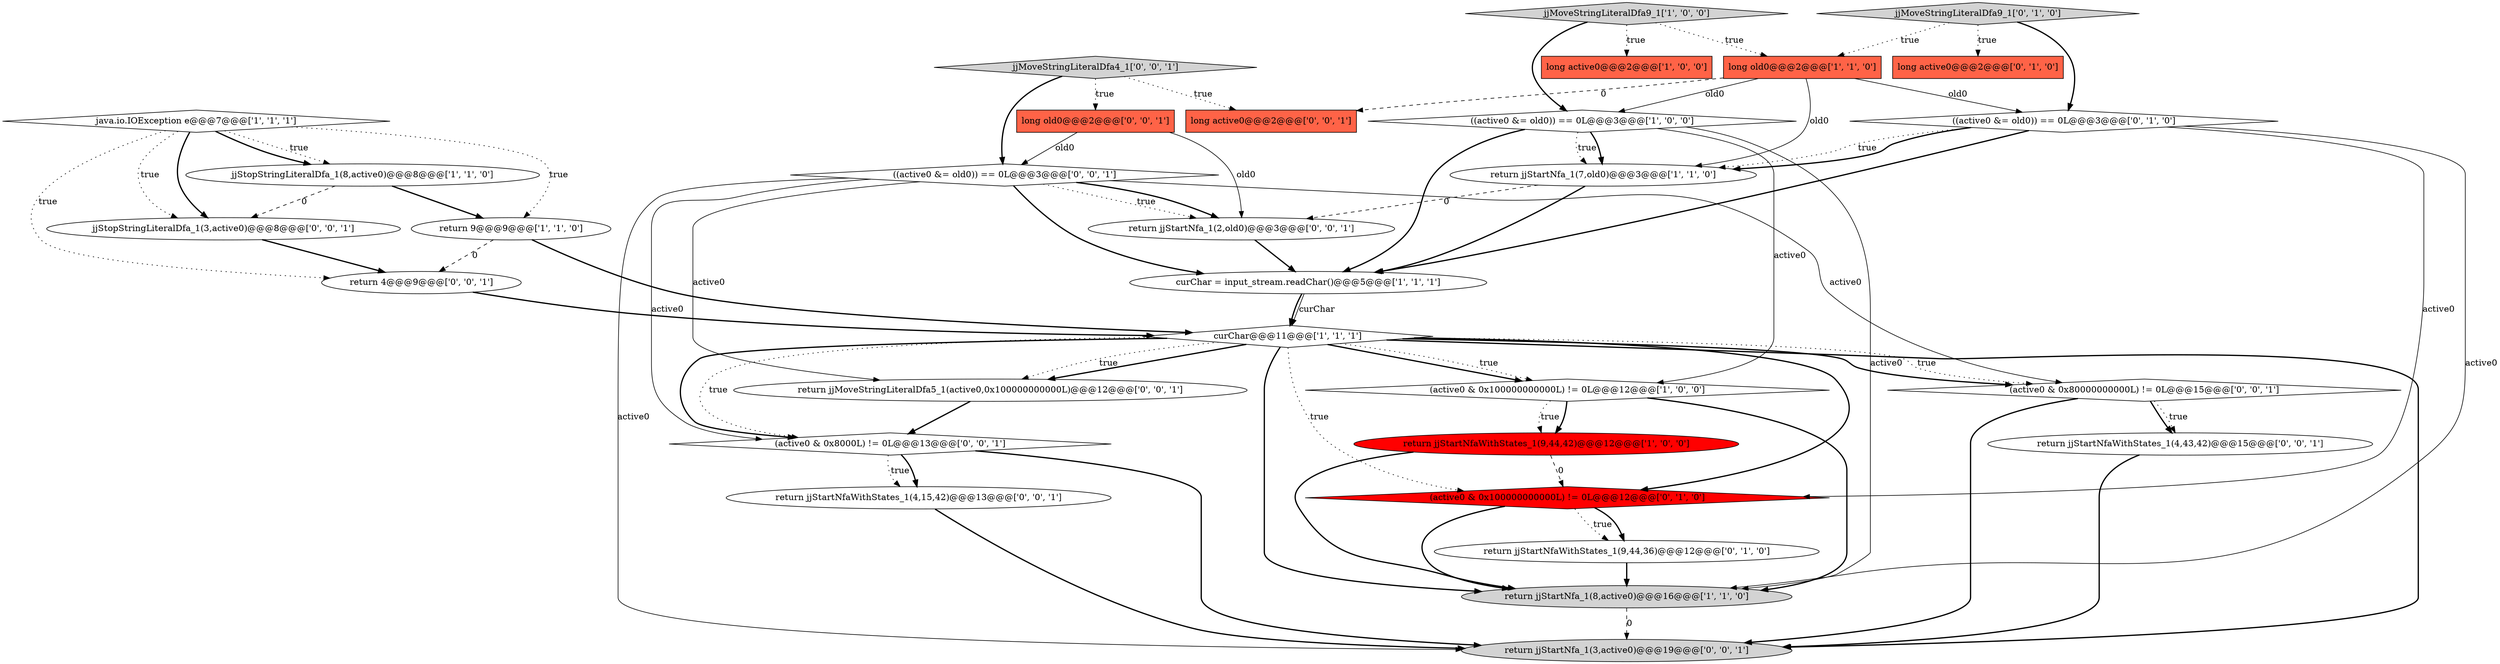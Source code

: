 digraph {
24 [style = filled, label = "return jjStartNfaWithStates_1(4,15,42)@@@13@@@['0', '0', '1']", fillcolor = white, shape = ellipse image = "AAA0AAABBB3BBB"];
2 [style = filled, label = "long old0@@@2@@@['1', '1', '0']", fillcolor = tomato, shape = box image = "AAA0AAABBB1BBB"];
1 [style = filled, label = "long active0@@@2@@@['1', '0', '0']", fillcolor = tomato, shape = box image = "AAA0AAABBB1BBB"];
16 [style = filled, label = "return jjStartNfaWithStates_1(9,44,36)@@@12@@@['0', '1', '0']", fillcolor = white, shape = ellipse image = "AAA0AAABBB2BBB"];
11 [style = filled, label = "return jjStartNfa_1(8,active0)@@@16@@@['1', '1', '0']", fillcolor = lightgray, shape = ellipse image = "AAA0AAABBB1BBB"];
7 [style = filled, label = "java.io.IOException e@@@7@@@['1', '1', '1']", fillcolor = white, shape = diamond image = "AAA0AAABBB1BBB"];
26 [style = filled, label = "jjStopStringLiteralDfa_1(3,active0)@@@8@@@['0', '0', '1']", fillcolor = white, shape = ellipse image = "AAA0AAABBB3BBB"];
30 [style = filled, label = "return jjMoveStringLiteralDfa5_1(active0,0x100000000000L)@@@12@@@['0', '0', '1']", fillcolor = white, shape = ellipse image = "AAA0AAABBB3BBB"];
27 [style = filled, label = "(active0 & 0x80000000000L) != 0L@@@15@@@['0', '0', '1']", fillcolor = white, shape = diamond image = "AAA0AAABBB3BBB"];
8 [style = filled, label = "curChar = input_stream.readChar()@@@5@@@['1', '1', '1']", fillcolor = white, shape = ellipse image = "AAA0AAABBB1BBB"];
6 [style = filled, label = "return jjStartNfaWithStates_1(9,44,42)@@@12@@@['1', '0', '0']", fillcolor = red, shape = ellipse image = "AAA1AAABBB1BBB"];
23 [style = filled, label = "return jjStartNfa_1(3,active0)@@@19@@@['0', '0', '1']", fillcolor = lightgray, shape = ellipse image = "AAA0AAABBB3BBB"];
21 [style = filled, label = "((active0 &= old0)) == 0L@@@3@@@['0', '0', '1']", fillcolor = white, shape = diamond image = "AAA0AAABBB3BBB"];
10 [style = filled, label = "jjMoveStringLiteralDfa9_1['1', '0', '0']", fillcolor = lightgray, shape = diamond image = "AAA0AAABBB1BBB"];
9 [style = filled, label = "return 9@@@9@@@['1', '1', '0']", fillcolor = white, shape = ellipse image = "AAA0AAABBB1BBB"];
17 [style = filled, label = "(active0 & 0x100000000000L) != 0L@@@12@@@['0', '1', '0']", fillcolor = red, shape = diamond image = "AAA1AAABBB2BBB"];
25 [style = filled, label = "(active0 & 0x8000L) != 0L@@@13@@@['0', '0', '1']", fillcolor = white, shape = diamond image = "AAA0AAABBB3BBB"];
20 [style = filled, label = "long old0@@@2@@@['0', '0', '1']", fillcolor = tomato, shape = box image = "AAA0AAABBB3BBB"];
15 [style = filled, label = "((active0 &= old0)) == 0L@@@3@@@['0', '1', '0']", fillcolor = white, shape = diamond image = "AAA0AAABBB2BBB"];
5 [style = filled, label = "jjStopStringLiteralDfa_1(8,active0)@@@8@@@['1', '1', '0']", fillcolor = white, shape = ellipse image = "AAA0AAABBB1BBB"];
0 [style = filled, label = "(active0 & 0x100000000000L) != 0L@@@12@@@['1', '0', '0']", fillcolor = white, shape = diamond image = "AAA0AAABBB1BBB"];
14 [style = filled, label = "long active0@@@2@@@['0', '1', '0']", fillcolor = tomato, shape = box image = "AAA0AAABBB2BBB"];
29 [style = filled, label = "long active0@@@2@@@['0', '0', '1']", fillcolor = tomato, shape = box image = "AAA0AAABBB3BBB"];
13 [style = filled, label = "jjMoveStringLiteralDfa9_1['0', '1', '0']", fillcolor = lightgray, shape = diamond image = "AAA0AAABBB2BBB"];
18 [style = filled, label = "return jjStartNfaWithStates_1(4,43,42)@@@15@@@['0', '0', '1']", fillcolor = white, shape = ellipse image = "AAA0AAABBB3BBB"];
22 [style = filled, label = "return jjStartNfa_1(2,old0)@@@3@@@['0', '0', '1']", fillcolor = white, shape = ellipse image = "AAA0AAABBB3BBB"];
28 [style = filled, label = "jjMoveStringLiteralDfa4_1['0', '0', '1']", fillcolor = lightgray, shape = diamond image = "AAA0AAABBB3BBB"];
3 [style = filled, label = "((active0 &= old0)) == 0L@@@3@@@['1', '0', '0']", fillcolor = white, shape = diamond image = "AAA0AAABBB1BBB"];
19 [style = filled, label = "return 4@@@9@@@['0', '0', '1']", fillcolor = white, shape = ellipse image = "AAA0AAABBB3BBB"];
4 [style = filled, label = "return jjStartNfa_1(7,old0)@@@3@@@['1', '1', '0']", fillcolor = white, shape = ellipse image = "AAA0AAABBB1BBB"];
12 [style = filled, label = "curChar@@@11@@@['1', '1', '1']", fillcolor = white, shape = diamond image = "AAA0AAABBB1BBB"];
27->18 [style = bold, label=""];
12->17 [style = dotted, label="true"];
15->11 [style = solid, label="active0"];
16->11 [style = bold, label=""];
18->23 [style = bold, label=""];
5->9 [style = bold, label=""];
19->12 [style = bold, label=""];
0->6 [style = bold, label=""];
7->19 [style = dotted, label="true"];
21->23 [style = solid, label="active0"];
28->20 [style = dotted, label="true"];
25->23 [style = bold, label=""];
5->26 [style = dashed, label="0"];
21->30 [style = solid, label="active0"];
12->17 [style = bold, label=""];
12->11 [style = bold, label=""];
2->15 [style = solid, label="old0"];
21->8 [style = bold, label=""];
7->26 [style = dotted, label="true"];
3->4 [style = dotted, label="true"];
21->25 [style = solid, label="active0"];
25->24 [style = dotted, label="true"];
3->11 [style = solid, label="active0"];
21->22 [style = dotted, label="true"];
0->11 [style = bold, label=""];
10->3 [style = bold, label=""];
12->30 [style = bold, label=""];
30->25 [style = bold, label=""];
6->17 [style = dashed, label="0"];
7->9 [style = dotted, label="true"];
4->22 [style = dashed, label="0"];
11->23 [style = dashed, label="0"];
26->19 [style = bold, label=""];
0->6 [style = dotted, label="true"];
24->23 [style = bold, label=""];
12->0 [style = bold, label=""];
2->4 [style = solid, label="old0"];
3->4 [style = bold, label=""];
12->30 [style = dotted, label="true"];
21->27 [style = solid, label="active0"];
15->4 [style = dotted, label="true"];
7->5 [style = dotted, label="true"];
7->26 [style = bold, label=""];
17->16 [style = dotted, label="true"];
22->8 [style = bold, label=""];
3->0 [style = solid, label="active0"];
15->17 [style = solid, label="active0"];
13->2 [style = dotted, label="true"];
28->29 [style = dotted, label="true"];
12->27 [style = dotted, label="true"];
25->24 [style = bold, label=""];
7->5 [style = bold, label=""];
28->21 [style = bold, label=""];
9->19 [style = dashed, label="0"];
10->2 [style = dotted, label="true"];
21->22 [style = bold, label=""];
12->25 [style = bold, label=""];
20->21 [style = solid, label="old0"];
8->12 [style = solid, label="curChar"];
3->8 [style = bold, label=""];
6->11 [style = bold, label=""];
2->29 [style = dashed, label="0"];
15->4 [style = bold, label=""];
12->0 [style = dotted, label="true"];
4->8 [style = bold, label=""];
2->3 [style = solid, label="old0"];
27->23 [style = bold, label=""];
12->23 [style = bold, label=""];
9->12 [style = bold, label=""];
10->1 [style = dotted, label="true"];
13->15 [style = bold, label=""];
13->14 [style = dotted, label="true"];
27->18 [style = dotted, label="true"];
12->27 [style = bold, label=""];
12->25 [style = dotted, label="true"];
15->8 [style = bold, label=""];
8->12 [style = bold, label=""];
17->16 [style = bold, label=""];
20->22 [style = solid, label="old0"];
17->11 [style = bold, label=""];
}
